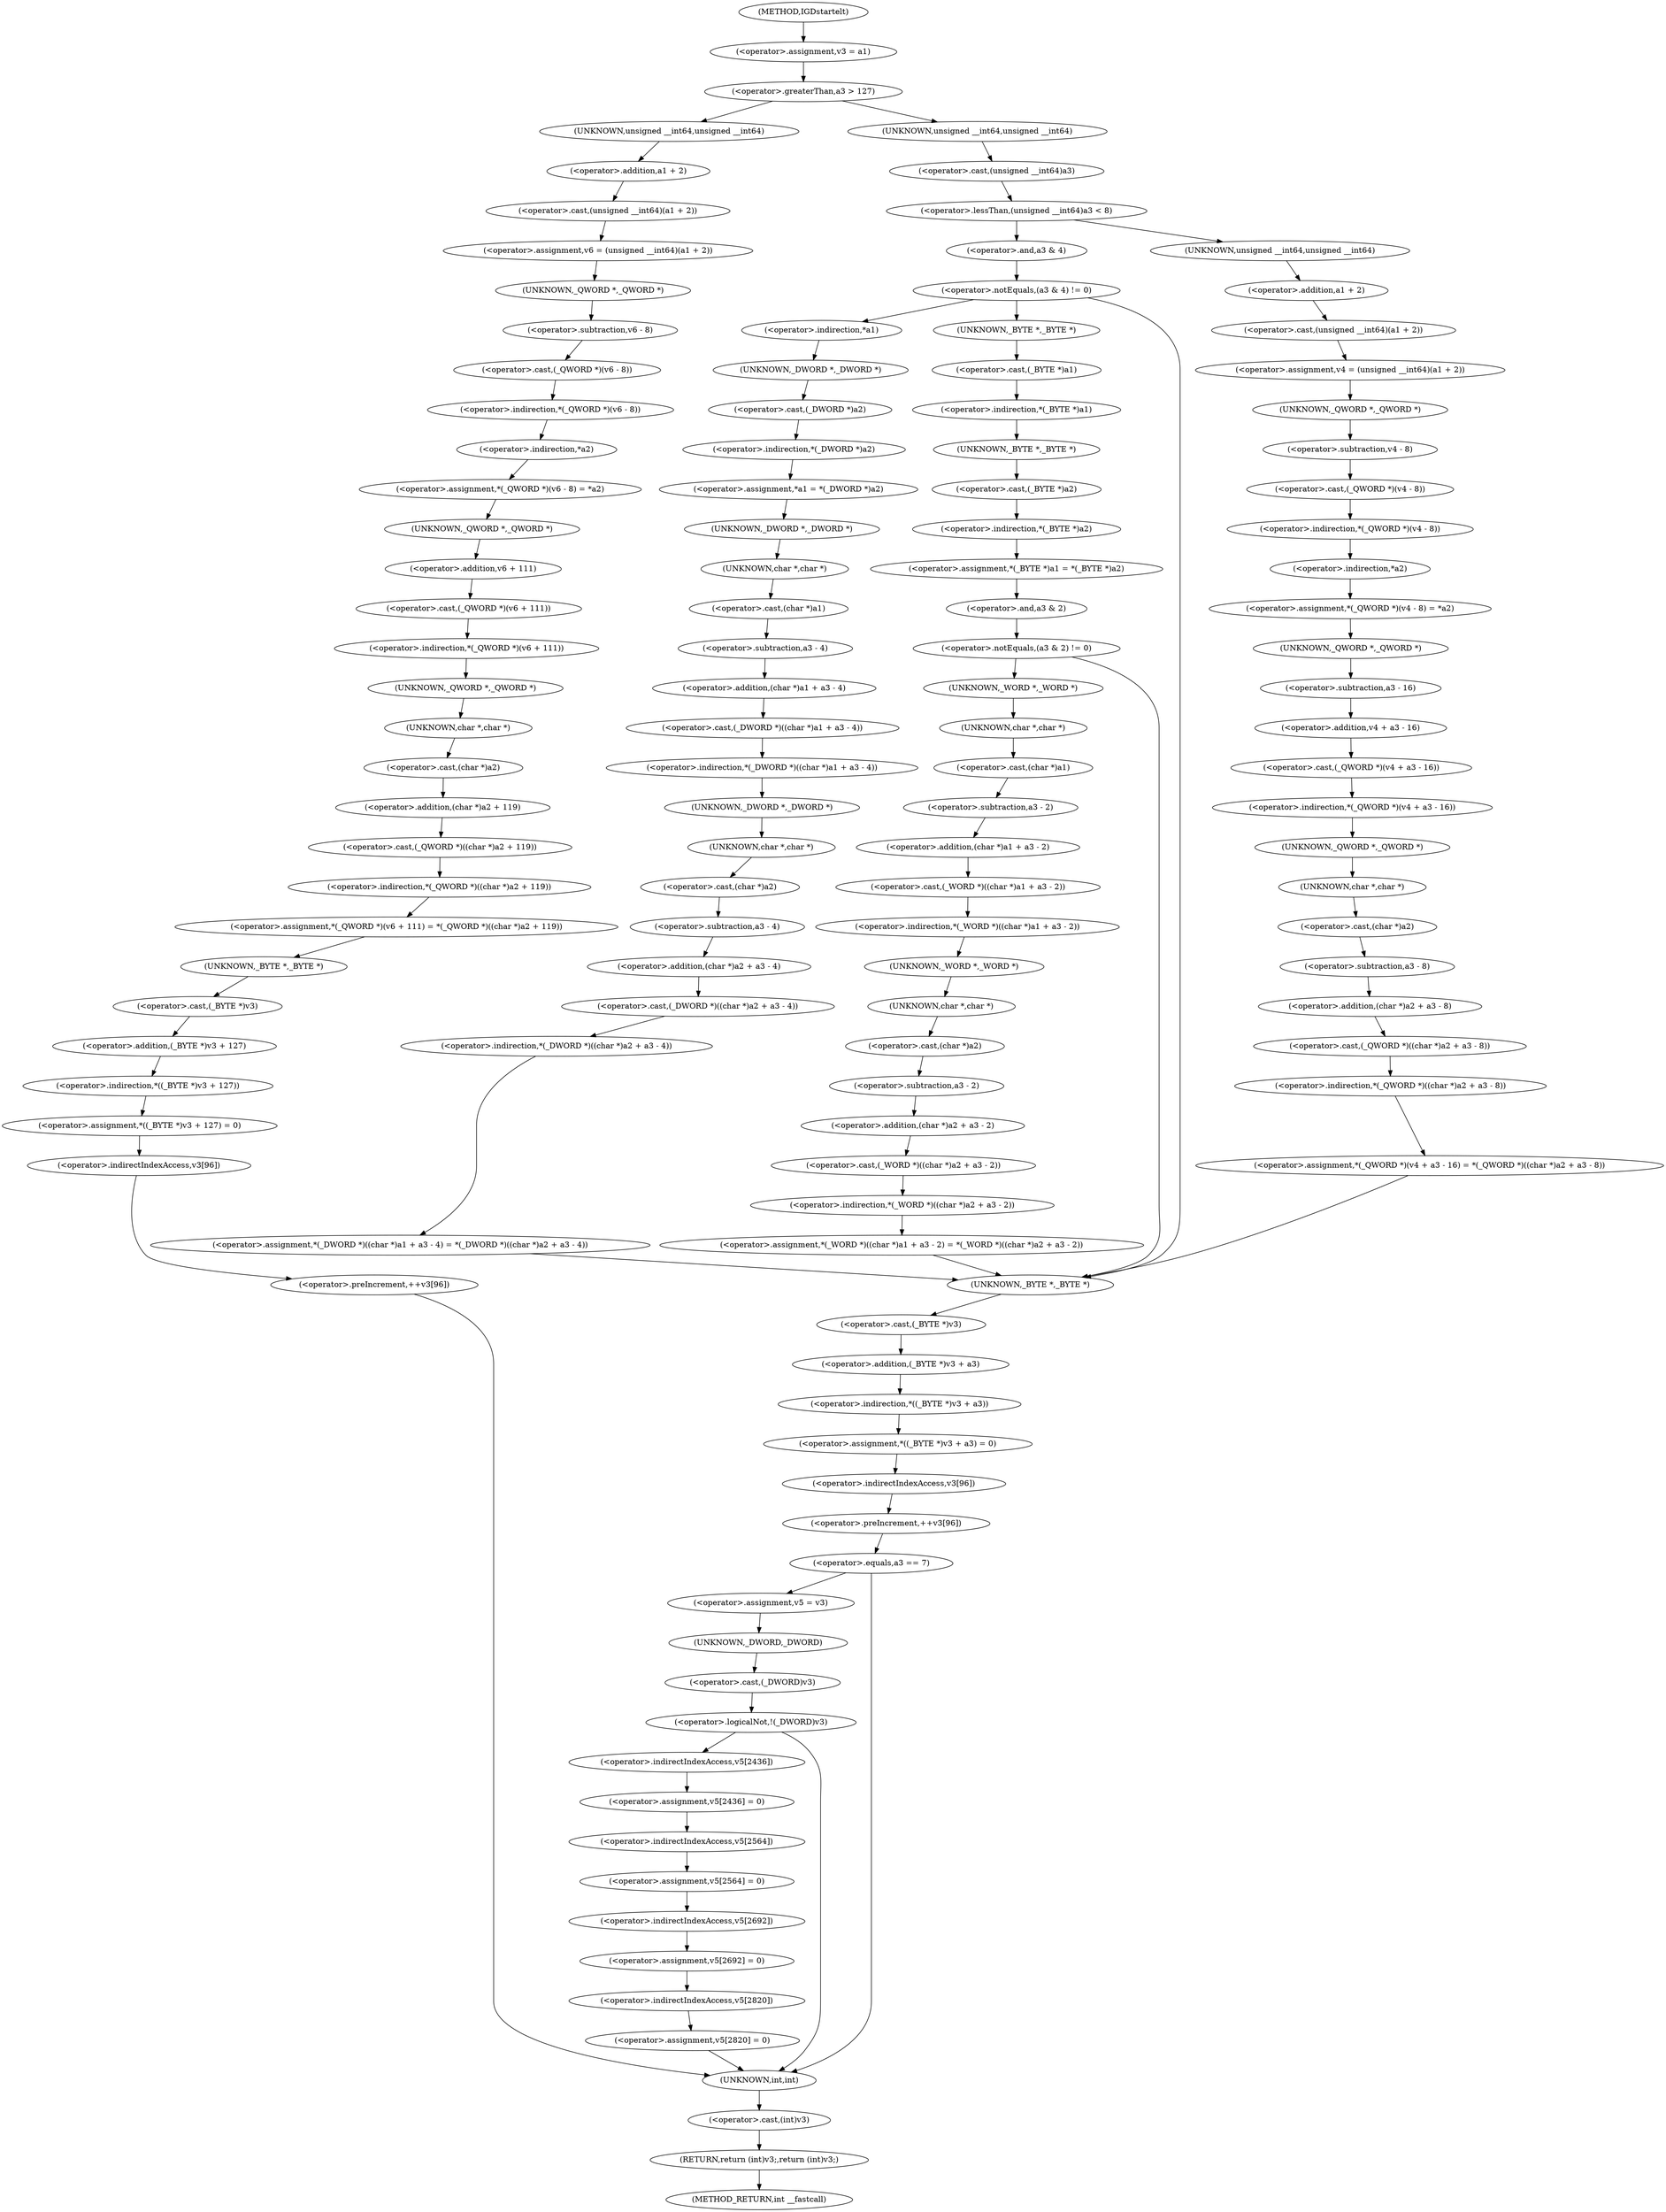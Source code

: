 digraph IGDstartelt {  
"1000114" [label = "(<operator>.assignment,v3 = a1)" ]
"1000118" [label = "(<operator>.greaterThan,a3 > 127)" ]
"1000122" [label = "(<operator>.assignment,v6 = (unsigned __int64)(a1 + 2))" ]
"1000124" [label = "(<operator>.cast,(unsigned __int64)(a1 + 2))" ]
"1000125" [label = "(UNKNOWN,unsigned __int64,unsigned __int64)" ]
"1000126" [label = "(<operator>.addition,a1 + 2)" ]
"1000129" [label = "(<operator>.assignment,*(_QWORD *)(v6 - 8) = *a2)" ]
"1000130" [label = "(<operator>.indirection,*(_QWORD *)(v6 - 8))" ]
"1000131" [label = "(<operator>.cast,(_QWORD *)(v6 - 8))" ]
"1000132" [label = "(UNKNOWN,_QWORD *,_QWORD *)" ]
"1000133" [label = "(<operator>.subtraction,v6 - 8)" ]
"1000136" [label = "(<operator>.indirection,*a2)" ]
"1000138" [label = "(<operator>.assignment,*(_QWORD *)(v6 + 111) = *(_QWORD *)((char *)a2 + 119))" ]
"1000139" [label = "(<operator>.indirection,*(_QWORD *)(v6 + 111))" ]
"1000140" [label = "(<operator>.cast,(_QWORD *)(v6 + 111))" ]
"1000141" [label = "(UNKNOWN,_QWORD *,_QWORD *)" ]
"1000142" [label = "(<operator>.addition,v6 + 111)" ]
"1000145" [label = "(<operator>.indirection,*(_QWORD *)((char *)a2 + 119))" ]
"1000146" [label = "(<operator>.cast,(_QWORD *)((char *)a2 + 119))" ]
"1000147" [label = "(UNKNOWN,_QWORD *,_QWORD *)" ]
"1000148" [label = "(<operator>.addition,(char *)a2 + 119)" ]
"1000149" [label = "(<operator>.cast,(char *)a2)" ]
"1000150" [label = "(UNKNOWN,char *,char *)" ]
"1000153" [label = "(<operator>.assignment,*((_BYTE *)v3 + 127) = 0)" ]
"1000154" [label = "(<operator>.indirection,*((_BYTE *)v3 + 127))" ]
"1000155" [label = "(<operator>.addition,(_BYTE *)v3 + 127)" ]
"1000156" [label = "(<operator>.cast,(_BYTE *)v3)" ]
"1000157" [label = "(UNKNOWN,_BYTE *,_BYTE *)" ]
"1000161" [label = "(<operator>.preIncrement,++v3[96])" ]
"1000162" [label = "(<operator>.indirectIndexAccess,v3[96])" ]
"1000168" [label = "(<operator>.lessThan,(unsigned __int64)a3 < 8)" ]
"1000169" [label = "(<operator>.cast,(unsigned __int64)a3)" ]
"1000170" [label = "(UNKNOWN,unsigned __int64,unsigned __int64)" ]
"1000175" [label = "(<operator>.notEquals,(a3 & 4) != 0)" ]
"1000176" [label = "(<operator>.and,a3 & 4)" ]
"1000181" [label = "(<operator>.assignment,*a1 = *(_DWORD *)a2)" ]
"1000182" [label = "(<operator>.indirection,*a1)" ]
"1000184" [label = "(<operator>.indirection,*(_DWORD *)a2)" ]
"1000185" [label = "(<operator>.cast,(_DWORD *)a2)" ]
"1000186" [label = "(UNKNOWN,_DWORD *,_DWORD *)" ]
"1000188" [label = "(<operator>.assignment,*(_DWORD *)((char *)a1 + a3 - 4) = *(_DWORD *)((char *)a2 + a3 - 4))" ]
"1000189" [label = "(<operator>.indirection,*(_DWORD *)((char *)a1 + a3 - 4))" ]
"1000190" [label = "(<operator>.cast,(_DWORD *)((char *)a1 + a3 - 4))" ]
"1000191" [label = "(UNKNOWN,_DWORD *,_DWORD *)" ]
"1000192" [label = "(<operator>.addition,(char *)a1 + a3 - 4)" ]
"1000193" [label = "(<operator>.cast,(char *)a1)" ]
"1000194" [label = "(UNKNOWN,char *,char *)" ]
"1000196" [label = "(<operator>.subtraction,a3 - 4)" ]
"1000199" [label = "(<operator>.indirection,*(_DWORD *)((char *)a2 + a3 - 4))" ]
"1000200" [label = "(<operator>.cast,(_DWORD *)((char *)a2 + a3 - 4))" ]
"1000201" [label = "(UNKNOWN,_DWORD *,_DWORD *)" ]
"1000202" [label = "(<operator>.addition,(char *)a2 + a3 - 4)" ]
"1000203" [label = "(<operator>.cast,(char *)a2)" ]
"1000204" [label = "(UNKNOWN,char *,char *)" ]
"1000206" [label = "(<operator>.subtraction,a3 - 4)" ]
"1000213" [label = "(<operator>.assignment,*(_BYTE *)a1 = *(_BYTE *)a2)" ]
"1000214" [label = "(<operator>.indirection,*(_BYTE *)a1)" ]
"1000215" [label = "(<operator>.cast,(_BYTE *)a1)" ]
"1000216" [label = "(UNKNOWN,_BYTE *,_BYTE *)" ]
"1000218" [label = "(<operator>.indirection,*(_BYTE *)a2)" ]
"1000219" [label = "(<operator>.cast,(_BYTE *)a2)" ]
"1000220" [label = "(UNKNOWN,_BYTE *,_BYTE *)" ]
"1000223" [label = "(<operator>.notEquals,(a3 & 2) != 0)" ]
"1000224" [label = "(<operator>.and,a3 & 2)" ]
"1000228" [label = "(<operator>.assignment,*(_WORD *)((char *)a1 + a3 - 2) = *(_WORD *)((char *)a2 + a3 - 2))" ]
"1000229" [label = "(<operator>.indirection,*(_WORD *)((char *)a1 + a3 - 2))" ]
"1000230" [label = "(<operator>.cast,(_WORD *)((char *)a1 + a3 - 2))" ]
"1000231" [label = "(UNKNOWN,_WORD *,_WORD *)" ]
"1000232" [label = "(<operator>.addition,(char *)a1 + a3 - 2)" ]
"1000233" [label = "(<operator>.cast,(char *)a1)" ]
"1000234" [label = "(UNKNOWN,char *,char *)" ]
"1000236" [label = "(<operator>.subtraction,a3 - 2)" ]
"1000239" [label = "(<operator>.indirection,*(_WORD *)((char *)a2 + a3 - 2))" ]
"1000240" [label = "(<operator>.cast,(_WORD *)((char *)a2 + a3 - 2))" ]
"1000241" [label = "(UNKNOWN,_WORD *,_WORD *)" ]
"1000242" [label = "(<operator>.addition,(char *)a2 + a3 - 2)" ]
"1000243" [label = "(<operator>.cast,(char *)a2)" ]
"1000244" [label = "(UNKNOWN,char *,char *)" ]
"1000246" [label = "(<operator>.subtraction,a3 - 2)" ]
"1000251" [label = "(<operator>.assignment,v4 = (unsigned __int64)(a1 + 2))" ]
"1000253" [label = "(<operator>.cast,(unsigned __int64)(a1 + 2))" ]
"1000254" [label = "(UNKNOWN,unsigned __int64,unsigned __int64)" ]
"1000255" [label = "(<operator>.addition,a1 + 2)" ]
"1000258" [label = "(<operator>.assignment,*(_QWORD *)(v4 - 8) = *a2)" ]
"1000259" [label = "(<operator>.indirection,*(_QWORD *)(v4 - 8))" ]
"1000260" [label = "(<operator>.cast,(_QWORD *)(v4 - 8))" ]
"1000261" [label = "(UNKNOWN,_QWORD *,_QWORD *)" ]
"1000262" [label = "(<operator>.subtraction,v4 - 8)" ]
"1000265" [label = "(<operator>.indirection,*a2)" ]
"1000267" [label = "(<operator>.assignment,*(_QWORD *)(v4 + a3 - 16) = *(_QWORD *)((char *)a2 + a3 - 8))" ]
"1000268" [label = "(<operator>.indirection,*(_QWORD *)(v4 + a3 - 16))" ]
"1000269" [label = "(<operator>.cast,(_QWORD *)(v4 + a3 - 16))" ]
"1000270" [label = "(UNKNOWN,_QWORD *,_QWORD *)" ]
"1000271" [label = "(<operator>.addition,v4 + a3 - 16)" ]
"1000273" [label = "(<operator>.subtraction,a3 - 16)" ]
"1000276" [label = "(<operator>.indirection,*(_QWORD *)((char *)a2 + a3 - 8))" ]
"1000277" [label = "(<operator>.cast,(_QWORD *)((char *)a2 + a3 - 8))" ]
"1000278" [label = "(UNKNOWN,_QWORD *,_QWORD *)" ]
"1000279" [label = "(<operator>.addition,(char *)a2 + a3 - 8)" ]
"1000280" [label = "(<operator>.cast,(char *)a2)" ]
"1000281" [label = "(UNKNOWN,char *,char *)" ]
"1000283" [label = "(<operator>.subtraction,a3 - 8)" ]
"1000286" [label = "(<operator>.assignment,*((_BYTE *)v3 + a3) = 0)" ]
"1000287" [label = "(<operator>.indirection,*((_BYTE *)v3 + a3))" ]
"1000288" [label = "(<operator>.addition,(_BYTE *)v3 + a3)" ]
"1000289" [label = "(<operator>.cast,(_BYTE *)v3)" ]
"1000290" [label = "(UNKNOWN,_BYTE *,_BYTE *)" ]
"1000294" [label = "(<operator>.preIncrement,++v3[96])" ]
"1000295" [label = "(<operator>.indirectIndexAccess,v3[96])" ]
"1000299" [label = "(<operator>.equals,a3 == 7)" ]
"1000303" [label = "(<operator>.assignment,v5 = v3)" ]
"1000307" [label = "(<operator>.logicalNot,!(_DWORD)v3)" ]
"1000308" [label = "(<operator>.cast,(_DWORD)v3)" ]
"1000309" [label = "(UNKNOWN,_DWORD,_DWORD)" ]
"1000312" [label = "(<operator>.assignment,v5[2436] = 0)" ]
"1000313" [label = "(<operator>.indirectIndexAccess,v5[2436])" ]
"1000317" [label = "(<operator>.assignment,v5[2564] = 0)" ]
"1000318" [label = "(<operator>.indirectIndexAccess,v5[2564])" ]
"1000322" [label = "(<operator>.assignment,v5[2692] = 0)" ]
"1000323" [label = "(<operator>.indirectIndexAccess,v5[2692])" ]
"1000327" [label = "(<operator>.assignment,v5[2820] = 0)" ]
"1000328" [label = "(<operator>.indirectIndexAccess,v5[2820])" ]
"1000332" [label = "(RETURN,return (int)v3;,return (int)v3;)" ]
"1000333" [label = "(<operator>.cast,(int)v3)" ]
"1000334" [label = "(UNKNOWN,int,int)" ]
"1000105" [label = "(METHOD,IGDstartelt)" ]
"1000336" [label = "(METHOD_RETURN,int __fastcall)" ]
  "1000114" -> "1000118" 
  "1000118" -> "1000170" 
  "1000118" -> "1000125" 
  "1000122" -> "1000132" 
  "1000124" -> "1000122" 
  "1000125" -> "1000126" 
  "1000126" -> "1000124" 
  "1000129" -> "1000141" 
  "1000130" -> "1000136" 
  "1000131" -> "1000130" 
  "1000132" -> "1000133" 
  "1000133" -> "1000131" 
  "1000136" -> "1000129" 
  "1000138" -> "1000157" 
  "1000139" -> "1000147" 
  "1000140" -> "1000139" 
  "1000141" -> "1000142" 
  "1000142" -> "1000140" 
  "1000145" -> "1000138" 
  "1000146" -> "1000145" 
  "1000147" -> "1000150" 
  "1000148" -> "1000146" 
  "1000149" -> "1000148" 
  "1000150" -> "1000149" 
  "1000153" -> "1000162" 
  "1000154" -> "1000153" 
  "1000155" -> "1000154" 
  "1000156" -> "1000155" 
  "1000157" -> "1000156" 
  "1000161" -> "1000334" 
  "1000162" -> "1000161" 
  "1000168" -> "1000176" 
  "1000168" -> "1000254" 
  "1000169" -> "1000168" 
  "1000170" -> "1000169" 
  "1000175" -> "1000182" 
  "1000175" -> "1000216" 
  "1000175" -> "1000290" 
  "1000176" -> "1000175" 
  "1000181" -> "1000191" 
  "1000182" -> "1000186" 
  "1000184" -> "1000181" 
  "1000185" -> "1000184" 
  "1000186" -> "1000185" 
  "1000188" -> "1000290" 
  "1000189" -> "1000201" 
  "1000190" -> "1000189" 
  "1000191" -> "1000194" 
  "1000192" -> "1000190" 
  "1000193" -> "1000196" 
  "1000194" -> "1000193" 
  "1000196" -> "1000192" 
  "1000199" -> "1000188" 
  "1000200" -> "1000199" 
  "1000201" -> "1000204" 
  "1000202" -> "1000200" 
  "1000203" -> "1000206" 
  "1000204" -> "1000203" 
  "1000206" -> "1000202" 
  "1000213" -> "1000224" 
  "1000214" -> "1000220" 
  "1000215" -> "1000214" 
  "1000216" -> "1000215" 
  "1000218" -> "1000213" 
  "1000219" -> "1000218" 
  "1000220" -> "1000219" 
  "1000223" -> "1000231" 
  "1000223" -> "1000290" 
  "1000224" -> "1000223" 
  "1000228" -> "1000290" 
  "1000229" -> "1000241" 
  "1000230" -> "1000229" 
  "1000231" -> "1000234" 
  "1000232" -> "1000230" 
  "1000233" -> "1000236" 
  "1000234" -> "1000233" 
  "1000236" -> "1000232" 
  "1000239" -> "1000228" 
  "1000240" -> "1000239" 
  "1000241" -> "1000244" 
  "1000242" -> "1000240" 
  "1000243" -> "1000246" 
  "1000244" -> "1000243" 
  "1000246" -> "1000242" 
  "1000251" -> "1000261" 
  "1000253" -> "1000251" 
  "1000254" -> "1000255" 
  "1000255" -> "1000253" 
  "1000258" -> "1000270" 
  "1000259" -> "1000265" 
  "1000260" -> "1000259" 
  "1000261" -> "1000262" 
  "1000262" -> "1000260" 
  "1000265" -> "1000258" 
  "1000267" -> "1000290" 
  "1000268" -> "1000278" 
  "1000269" -> "1000268" 
  "1000270" -> "1000273" 
  "1000271" -> "1000269" 
  "1000273" -> "1000271" 
  "1000276" -> "1000267" 
  "1000277" -> "1000276" 
  "1000278" -> "1000281" 
  "1000279" -> "1000277" 
  "1000280" -> "1000283" 
  "1000281" -> "1000280" 
  "1000283" -> "1000279" 
  "1000286" -> "1000295" 
  "1000287" -> "1000286" 
  "1000288" -> "1000287" 
  "1000289" -> "1000288" 
  "1000290" -> "1000289" 
  "1000294" -> "1000299" 
  "1000295" -> "1000294" 
  "1000299" -> "1000334" 
  "1000299" -> "1000303" 
  "1000303" -> "1000309" 
  "1000307" -> "1000334" 
  "1000307" -> "1000313" 
  "1000308" -> "1000307" 
  "1000309" -> "1000308" 
  "1000312" -> "1000318" 
  "1000313" -> "1000312" 
  "1000317" -> "1000323" 
  "1000318" -> "1000317" 
  "1000322" -> "1000328" 
  "1000323" -> "1000322" 
  "1000327" -> "1000334" 
  "1000328" -> "1000327" 
  "1000332" -> "1000336" 
  "1000333" -> "1000332" 
  "1000334" -> "1000333" 
  "1000105" -> "1000114" 
}
